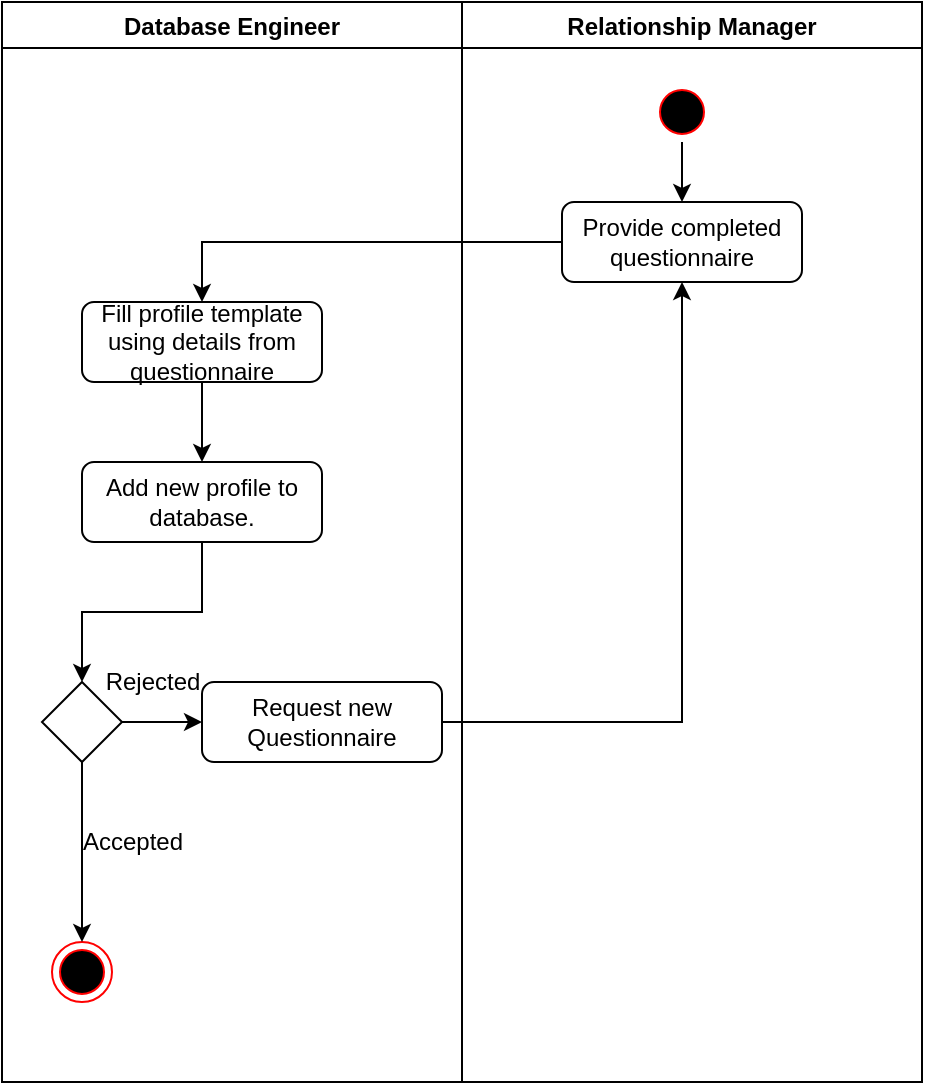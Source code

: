 <mxfile version="13.1.12" type="device"><diagram id="XxC82_dvenNfqx1oU-0C" name="Page-1"><mxGraphModel dx="460" dy="762" grid="1" gridSize="10" guides="1" tooltips="1" connect="1" arrows="1" fold="1" page="1" pageScale="1" pageWidth="850" pageHeight="1100" math="0" shadow="0"><root><mxCell id="0"/><mxCell id="1" parent="0"/><mxCell id="tJsM4NdWhq99qzCQEmdV-1" value="" style="edgeStyle=orthogonalEdgeStyle;rounded=0;orthogonalLoop=1;jettySize=auto;html=1;endArrow=classic;endFill=1;" edge="1" parent="1" source="tJsM4NdWhq99qzCQEmdV-2" target="tJsM4NdWhq99qzCQEmdV-4"><mxGeometry relative="1" as="geometry"/></mxCell><mxCell id="tJsM4NdWhq99qzCQEmdV-10" value="Relationship Manager" style="swimlane;" vertex="1" parent="1"><mxGeometry x="360" y="50" width="230" height="540" as="geometry"/></mxCell><mxCell id="tJsM4NdWhq99qzCQEmdV-2" value="Provide completed questionnaire" style="rounded=1;whiteSpace=wrap;html=1;fontSize=12;glass=0;strokeWidth=1;shadow=0;" vertex="1" parent="tJsM4NdWhq99qzCQEmdV-10"><mxGeometry x="50" y="100" width="120" height="40" as="geometry"/></mxCell><mxCell id="tJsM4NdWhq99qzCQEmdV-6" value="" style="ellipse;html=1;shape=startState;fillColor=#000000;strokeColor=#ff0000;" vertex="1" parent="tJsM4NdWhq99qzCQEmdV-10"><mxGeometry x="95" y="40" width="30" height="30" as="geometry"/></mxCell><mxCell id="tJsM4NdWhq99qzCQEmdV-16" style="edgeStyle=orthogonalEdgeStyle;rounded=0;orthogonalLoop=1;jettySize=auto;html=1;exitX=0.5;exitY=1;exitDx=0;exitDy=0;entryX=0.5;entryY=0;entryDx=0;entryDy=0;strokeColor=#000000;" edge="1" parent="tJsM4NdWhq99qzCQEmdV-10" source="tJsM4NdWhq99qzCQEmdV-6" target="tJsM4NdWhq99qzCQEmdV-2"><mxGeometry relative="1" as="geometry"/></mxCell><mxCell id="tJsM4NdWhq99qzCQEmdV-11" value="Database Engineer" style="swimlane;" vertex="1" parent="1"><mxGeometry x="130" y="50" width="230" height="540" as="geometry"/></mxCell><mxCell id="tJsM4NdWhq99qzCQEmdV-4" value="Fill profile template using details from questionnaire" style="rounded=1;whiteSpace=wrap;html=1;fontSize=12;glass=0;strokeWidth=1;shadow=0;" vertex="1" parent="tJsM4NdWhq99qzCQEmdV-11"><mxGeometry x="40" y="150" width="120" height="40" as="geometry"/></mxCell><mxCell id="tJsM4NdWhq99qzCQEmdV-18" style="edgeStyle=orthogonalEdgeStyle;rounded=0;orthogonalLoop=1;jettySize=auto;html=1;exitX=0.5;exitY=1;exitDx=0;exitDy=0;entryX=0.5;entryY=0;entryDx=0;entryDy=0;strokeColor=#000000;" edge="1" parent="tJsM4NdWhq99qzCQEmdV-11" source="tJsM4NdWhq99qzCQEmdV-5" target="tJsM4NdWhq99qzCQEmdV-17"><mxGeometry relative="1" as="geometry"/></mxCell><mxCell id="tJsM4NdWhq99qzCQEmdV-5" value="Add new profile to database." style="rounded=1;whiteSpace=wrap;html=1;fontSize=12;glass=0;strokeWidth=1;shadow=0;" vertex="1" parent="tJsM4NdWhq99qzCQEmdV-11"><mxGeometry x="40" y="230" width="120" height="40" as="geometry"/></mxCell><mxCell id="tJsM4NdWhq99qzCQEmdV-3" value="" style="edgeStyle=orthogonalEdgeStyle;rounded=0;orthogonalLoop=1;jettySize=auto;html=1;endArrow=classic;endFill=1;" edge="1" parent="tJsM4NdWhq99qzCQEmdV-11" source="tJsM4NdWhq99qzCQEmdV-4" target="tJsM4NdWhq99qzCQEmdV-5"><mxGeometry relative="1" as="geometry"/></mxCell><mxCell id="tJsM4NdWhq99qzCQEmdV-23" value="" style="edgeStyle=orthogonalEdgeStyle;rounded=0;orthogonalLoop=1;jettySize=auto;html=1;strokeColor=#000000;" edge="1" parent="tJsM4NdWhq99qzCQEmdV-11" source="tJsM4NdWhq99qzCQEmdV-17" target="tJsM4NdWhq99qzCQEmdV-21"><mxGeometry relative="1" as="geometry"/></mxCell><mxCell id="tJsM4NdWhq99qzCQEmdV-17" value="" style="rhombus;whiteSpace=wrap;html=1;" vertex="1" parent="tJsM4NdWhq99qzCQEmdV-11"><mxGeometry x="20" y="340" width="40" height="40" as="geometry"/></mxCell><mxCell id="tJsM4NdWhq99qzCQEmdV-21" value="Request new Questionnaire" style="rounded=1;whiteSpace=wrap;html=1;fontSize=12;glass=0;strokeWidth=1;shadow=0;" vertex="1" parent="tJsM4NdWhq99qzCQEmdV-11"><mxGeometry x="100" y="340" width="120" height="40" as="geometry"/></mxCell><mxCell id="tJsM4NdWhq99qzCQEmdV-8" value="" style="ellipse;html=1;shape=endState;fillColor=#000000;strokeColor=#ff0000;" vertex="1" parent="tJsM4NdWhq99qzCQEmdV-11"><mxGeometry x="25" y="470" width="30" height="30" as="geometry"/></mxCell><mxCell id="tJsM4NdWhq99qzCQEmdV-19" style="edgeStyle=orthogonalEdgeStyle;rounded=0;orthogonalLoop=1;jettySize=auto;html=1;exitX=0.5;exitY=1;exitDx=0;exitDy=0;entryX=0.5;entryY=0;entryDx=0;entryDy=0;strokeColor=#000000;" edge="1" parent="tJsM4NdWhq99qzCQEmdV-11" source="tJsM4NdWhq99qzCQEmdV-17" target="tJsM4NdWhq99qzCQEmdV-8"><mxGeometry relative="1" as="geometry"/></mxCell><mxCell id="tJsM4NdWhq99qzCQEmdV-22" value="Accepted" style="text;html=1;align=center;verticalAlign=middle;resizable=0;points=[];autosize=1;" vertex="1" parent="tJsM4NdWhq99qzCQEmdV-11"><mxGeometry x="30" y="410" width="70" height="20" as="geometry"/></mxCell><mxCell id="tJsM4NdWhq99qzCQEmdV-24" value="Rejected" style="text;html=1;align=center;verticalAlign=middle;resizable=0;points=[];autosize=1;" vertex="1" parent="tJsM4NdWhq99qzCQEmdV-11"><mxGeometry x="45" y="330" width="60" height="20" as="geometry"/></mxCell><mxCell id="tJsM4NdWhq99qzCQEmdV-25" style="edgeStyle=orthogonalEdgeStyle;rounded=0;orthogonalLoop=1;jettySize=auto;html=1;exitX=1;exitY=0.5;exitDx=0;exitDy=0;entryX=0.5;entryY=1;entryDx=0;entryDy=0;strokeColor=#000000;" edge="1" parent="1" source="tJsM4NdWhq99qzCQEmdV-21" target="tJsM4NdWhq99qzCQEmdV-2"><mxGeometry relative="1" as="geometry"/></mxCell></root></mxGraphModel></diagram></mxfile>